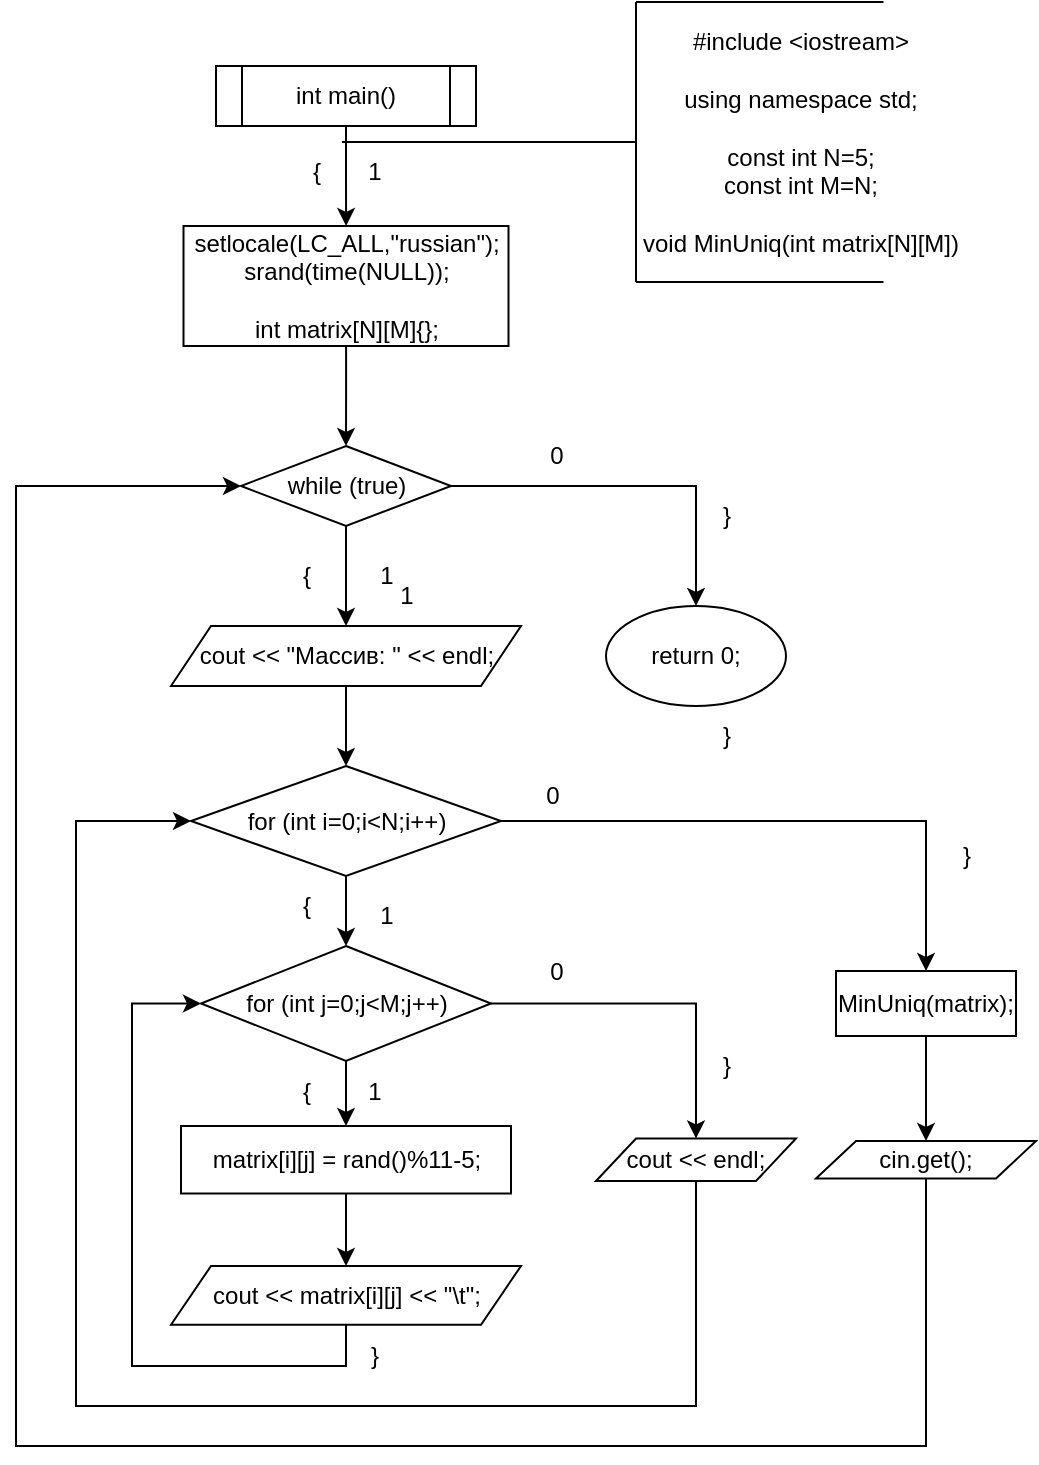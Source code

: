 <mxfile version="26.1.0" pages="2">
  <diagram name="Страница — 1" id="maCKA6syijz5mWHrYQ3U">
    <mxGraphModel dx="794" dy="1148" grid="1" gridSize="10" guides="1" tooltips="1" connect="1" arrows="1" fold="1" page="1" pageScale="1" pageWidth="827" pageHeight="1169" math="0" shadow="0">
      <root>
        <mxCell id="0" />
        <mxCell id="1" parent="0" />
        <mxCell id="vW8EyIcWqaIHE4XJ59jx-3" value="" style="edgeStyle=orthogonalEdgeStyle;rounded=0;orthogonalLoop=1;jettySize=auto;html=1;" edge="1" parent="1" source="vW8EyIcWqaIHE4XJ59jx-1" target="vW8EyIcWqaIHE4XJ59jx-2">
          <mxGeometry relative="1" as="geometry" />
        </mxCell>
        <mxCell id="vW8EyIcWqaIHE4XJ59jx-1" value="int main()" style="shape=process;whiteSpace=wrap;html=1;backgroundOutline=1;" vertex="1" parent="1">
          <mxGeometry x="350" y="560" width="130" height="30" as="geometry" />
        </mxCell>
        <mxCell id="vW8EyIcWqaIHE4XJ59jx-5" value="" style="edgeStyle=orthogonalEdgeStyle;rounded=0;orthogonalLoop=1;jettySize=auto;html=1;" edge="1" parent="1" source="vW8EyIcWqaIHE4XJ59jx-2" target="vW8EyIcWqaIHE4XJ59jx-4">
          <mxGeometry relative="1" as="geometry" />
        </mxCell>
        <mxCell id="vW8EyIcWqaIHE4XJ59jx-2" value="setlocale(LC_ALL,&quot;russian&quot;); srand(time(NULL)); &lt;br&gt;&lt;br&gt;int matrix[N][M]{};" style="whiteSpace=wrap;html=1;" vertex="1" parent="1">
          <mxGeometry x="333.75" y="640" width="162.5" height="60" as="geometry" />
        </mxCell>
        <mxCell id="vW8EyIcWqaIHE4XJ59jx-7" value="" style="edgeStyle=orthogonalEdgeStyle;rounded=0;orthogonalLoop=1;jettySize=auto;html=1;" edge="1" parent="1" source="vW8EyIcWqaIHE4XJ59jx-4" target="vW8EyIcWqaIHE4XJ59jx-6">
          <mxGeometry relative="1" as="geometry" />
        </mxCell>
        <mxCell id="vW8EyIcWqaIHE4XJ59jx-28" style="edgeStyle=orthogonalEdgeStyle;rounded=0;orthogonalLoop=1;jettySize=auto;html=1;entryX=0.5;entryY=0;entryDx=0;entryDy=0;" edge="1" parent="1" source="vW8EyIcWqaIHE4XJ59jx-4" target="vW8EyIcWqaIHE4XJ59jx-27">
          <mxGeometry relative="1" as="geometry" />
        </mxCell>
        <mxCell id="vW8EyIcWqaIHE4XJ59jx-4" value="while (true)" style="rhombus;whiteSpace=wrap;html=1;" vertex="1" parent="1">
          <mxGeometry x="362.5" y="750" width="105" height="40" as="geometry" />
        </mxCell>
        <mxCell id="vW8EyIcWqaIHE4XJ59jx-9" value="" style="edgeStyle=orthogonalEdgeStyle;rounded=0;orthogonalLoop=1;jettySize=auto;html=1;" edge="1" parent="1" source="vW8EyIcWqaIHE4XJ59jx-6" target="vW8EyIcWqaIHE4XJ59jx-8">
          <mxGeometry relative="1" as="geometry" />
        </mxCell>
        <mxCell id="vW8EyIcWqaIHE4XJ59jx-6" value="cout &amp;lt;&amp;lt; &quot;Массив: &quot; &amp;lt;&amp;lt; endl;" style="shape=parallelogram;perimeter=parallelogramPerimeter;whiteSpace=wrap;html=1;fixedSize=1;" vertex="1" parent="1">
          <mxGeometry x="327.5" y="840" width="175" height="30" as="geometry" />
        </mxCell>
        <mxCell id="vW8EyIcWqaIHE4XJ59jx-11" value="" style="edgeStyle=orthogonalEdgeStyle;rounded=0;orthogonalLoop=1;jettySize=auto;html=1;" edge="1" parent="1" source="vW8EyIcWqaIHE4XJ59jx-8" target="vW8EyIcWqaIHE4XJ59jx-10">
          <mxGeometry relative="1" as="geometry" />
        </mxCell>
        <mxCell id="vW8EyIcWqaIHE4XJ59jx-23" value="" style="edgeStyle=orthogonalEdgeStyle;rounded=0;orthogonalLoop=1;jettySize=auto;html=1;" edge="1" parent="1" source="vW8EyIcWqaIHE4XJ59jx-8" target="vW8EyIcWqaIHE4XJ59jx-22">
          <mxGeometry relative="1" as="geometry" />
        </mxCell>
        <mxCell id="vW8EyIcWqaIHE4XJ59jx-8" value="for (int i=0;i&amp;lt;N;i++)" style="rhombus;whiteSpace=wrap;html=1;" vertex="1" parent="1">
          <mxGeometry x="337.5" y="910" width="155" height="55" as="geometry" />
        </mxCell>
        <mxCell id="vW8EyIcWqaIHE4XJ59jx-13" value="" style="edgeStyle=orthogonalEdgeStyle;rounded=0;orthogonalLoop=1;jettySize=auto;html=1;" edge="1" parent="1" source="vW8EyIcWqaIHE4XJ59jx-10" target="vW8EyIcWqaIHE4XJ59jx-12">
          <mxGeometry relative="1" as="geometry" />
        </mxCell>
        <mxCell id="vW8EyIcWqaIHE4XJ59jx-20" value="" style="edgeStyle=orthogonalEdgeStyle;rounded=0;orthogonalLoop=1;jettySize=auto;html=1;" edge="1" parent="1" source="vW8EyIcWqaIHE4XJ59jx-10" target="vW8EyIcWqaIHE4XJ59jx-19">
          <mxGeometry relative="1" as="geometry" />
        </mxCell>
        <mxCell id="vW8EyIcWqaIHE4XJ59jx-10" value="for (int j=0;j&amp;lt;M;j++)" style="rhombus;whiteSpace=wrap;html=1;" vertex="1" parent="1">
          <mxGeometry x="342.5" y="1000" width="145" height="57.5" as="geometry" />
        </mxCell>
        <mxCell id="vW8EyIcWqaIHE4XJ59jx-15" value="" style="edgeStyle=orthogonalEdgeStyle;rounded=0;orthogonalLoop=1;jettySize=auto;html=1;" edge="1" parent="1" source="vW8EyIcWqaIHE4XJ59jx-12" target="vW8EyIcWqaIHE4XJ59jx-14">
          <mxGeometry relative="1" as="geometry" />
        </mxCell>
        <mxCell id="vW8EyIcWqaIHE4XJ59jx-12" value="matrix[i][j] = rand()%11-5;" style="whiteSpace=wrap;html=1;" vertex="1" parent="1">
          <mxGeometry x="332.5" y="1090" width="165" height="33.75" as="geometry" />
        </mxCell>
        <mxCell id="vW8EyIcWqaIHE4XJ59jx-16" style="edgeStyle=orthogonalEdgeStyle;rounded=0;orthogonalLoop=1;jettySize=auto;html=1;entryX=0;entryY=0.5;entryDx=0;entryDy=0;" edge="1" parent="1" source="vW8EyIcWqaIHE4XJ59jx-14" target="vW8EyIcWqaIHE4XJ59jx-10">
          <mxGeometry relative="1" as="geometry">
            <Array as="points">
              <mxPoint x="415" y="1210" />
              <mxPoint x="308" y="1210" />
              <mxPoint x="308" y="1029" />
            </Array>
          </mxGeometry>
        </mxCell>
        <mxCell id="vW8EyIcWqaIHE4XJ59jx-14" value="cout &amp;lt;&amp;lt; matrix[i][j] &amp;lt;&amp;lt; &quot;\t&quot;;" style="shape=parallelogram;perimeter=parallelogramPerimeter;whiteSpace=wrap;html=1;fixedSize=1;" vertex="1" parent="1">
          <mxGeometry x="327.5" y="1160" width="175" height="29.38" as="geometry" />
        </mxCell>
        <mxCell id="vW8EyIcWqaIHE4XJ59jx-21" style="edgeStyle=orthogonalEdgeStyle;rounded=0;orthogonalLoop=1;jettySize=auto;html=1;entryX=0;entryY=0.5;entryDx=0;entryDy=0;" edge="1" parent="1" source="vW8EyIcWqaIHE4XJ59jx-19" target="vW8EyIcWqaIHE4XJ59jx-8">
          <mxGeometry relative="1" as="geometry">
            <Array as="points">
              <mxPoint x="590" y="1230" />
              <mxPoint x="280" y="1230" />
              <mxPoint x="280" y="938" />
            </Array>
          </mxGeometry>
        </mxCell>
        <mxCell id="vW8EyIcWqaIHE4XJ59jx-19" value="cout &amp;lt;&amp;lt; endl;" style="shape=parallelogram;perimeter=parallelogramPerimeter;whiteSpace=wrap;html=1;fixedSize=1;" vertex="1" parent="1">
          <mxGeometry x="540" y="1096.25" width="100" height="21.25" as="geometry" />
        </mxCell>
        <mxCell id="vW8EyIcWqaIHE4XJ59jx-25" value="" style="edgeStyle=orthogonalEdgeStyle;rounded=0;orthogonalLoop=1;jettySize=auto;html=1;" edge="1" parent="1" source="vW8EyIcWqaIHE4XJ59jx-22" target="vW8EyIcWqaIHE4XJ59jx-24">
          <mxGeometry relative="1" as="geometry" />
        </mxCell>
        <mxCell id="vW8EyIcWqaIHE4XJ59jx-22" value="MinUniq(matrix);" style="whiteSpace=wrap;html=1;" vertex="1" parent="1">
          <mxGeometry x="660" y="1012.5" width="90" height="32.5" as="geometry" />
        </mxCell>
        <mxCell id="vW8EyIcWqaIHE4XJ59jx-26" style="edgeStyle=orthogonalEdgeStyle;rounded=0;orthogonalLoop=1;jettySize=auto;html=1;entryX=0;entryY=0.5;entryDx=0;entryDy=0;" edge="1" parent="1" source="vW8EyIcWqaIHE4XJ59jx-24" target="vW8EyIcWqaIHE4XJ59jx-4">
          <mxGeometry relative="1" as="geometry">
            <Array as="points">
              <mxPoint x="705" y="1250" />
              <mxPoint x="250" y="1250" />
              <mxPoint x="250" y="770" />
            </Array>
          </mxGeometry>
        </mxCell>
        <UserObject label="cin.get();" link="cin.get();" id="vW8EyIcWqaIHE4XJ59jx-24">
          <mxCell style="shape=parallelogram;perimeter=parallelogramPerimeter;whiteSpace=wrap;html=1;fixedSize=1;" vertex="1" parent="1">
            <mxGeometry x="650" y="1097.5" width="110" height="18.75" as="geometry" />
          </mxCell>
        </UserObject>
        <mxCell id="vW8EyIcWqaIHE4XJ59jx-27" value="return 0;" style="ellipse;whiteSpace=wrap;html=1;" vertex="1" parent="1">
          <mxGeometry x="545" y="830" width="90" height="50" as="geometry" />
        </mxCell>
        <mxCell id="vW8EyIcWqaIHE4XJ59jx-29" value="{" style="text;html=1;align=center;verticalAlign=middle;resizable=0;points=[];autosize=1;strokeColor=none;fillColor=none;" vertex="1" parent="1">
          <mxGeometry x="385" y="598" width="30" height="30" as="geometry" />
        </mxCell>
        <mxCell id="vW8EyIcWqaIHE4XJ59jx-30" value="{" style="text;html=1;align=center;verticalAlign=middle;resizable=0;points=[];autosize=1;strokeColor=none;fillColor=none;" vertex="1" parent="1">
          <mxGeometry x="380" y="800" width="30" height="30" as="geometry" />
        </mxCell>
        <mxCell id="vW8EyIcWqaIHE4XJ59jx-31" value="{" style="text;html=1;align=center;verticalAlign=middle;resizable=0;points=[];autosize=1;strokeColor=none;fillColor=none;" vertex="1" parent="1">
          <mxGeometry x="380" y="965" width="30" height="30" as="geometry" />
        </mxCell>
        <mxCell id="vW8EyIcWqaIHE4XJ59jx-32" value="{" style="text;html=1;align=center;verticalAlign=middle;resizable=0;points=[];autosize=1;strokeColor=none;fillColor=none;" vertex="1" parent="1">
          <mxGeometry x="380" y="1057.5" width="30" height="30" as="geometry" />
        </mxCell>
        <mxCell id="vW8EyIcWqaIHE4XJ59jx-34" value="}" style="text;html=1;align=center;verticalAlign=middle;resizable=0;points=[];autosize=1;strokeColor=none;fillColor=none;" vertex="1" parent="1">
          <mxGeometry x="590" y="1045" width="30" height="30" as="geometry" />
        </mxCell>
        <mxCell id="vW8EyIcWqaIHE4XJ59jx-35" value="}" style="text;html=1;align=center;verticalAlign=middle;resizable=0;points=[];autosize=1;strokeColor=none;fillColor=none;" vertex="1" parent="1">
          <mxGeometry x="590" y="880" width="30" height="30" as="geometry" />
        </mxCell>
        <mxCell id="vW8EyIcWqaIHE4XJ59jx-36" value="}" style="text;html=1;align=center;verticalAlign=middle;resizable=0;points=[];autosize=1;strokeColor=none;fillColor=none;" vertex="1" parent="1">
          <mxGeometry x="414" y="1190" width="30" height="30" as="geometry" />
        </mxCell>
        <mxCell id="vW8EyIcWqaIHE4XJ59jx-37" value="}" style="text;html=1;align=center;verticalAlign=middle;resizable=0;points=[];autosize=1;strokeColor=none;fillColor=none;" vertex="1" parent="1">
          <mxGeometry x="710" y="940" width="30" height="30" as="geometry" />
        </mxCell>
        <mxCell id="vW8EyIcWqaIHE4XJ59jx-38" value="}" style="text;html=1;align=center;verticalAlign=middle;resizable=0;points=[];autosize=1;strokeColor=none;fillColor=none;" vertex="1" parent="1">
          <mxGeometry x="590" y="770" width="30" height="30" as="geometry" />
        </mxCell>
        <mxCell id="vW8EyIcWqaIHE4XJ59jx-40" value="1" style="text;html=1;align=center;verticalAlign=middle;resizable=0;points=[];autosize=1;strokeColor=none;fillColor=none;" vertex="1" parent="1">
          <mxGeometry x="414" y="598" width="30" height="30" as="geometry" />
        </mxCell>
        <mxCell id="vW8EyIcWqaIHE4XJ59jx-41" value="1" style="text;html=1;align=center;verticalAlign=middle;resizable=0;points=[];autosize=1;strokeColor=none;fillColor=none;" vertex="1" parent="1">
          <mxGeometry x="420" y="800" width="30" height="30" as="geometry" />
        </mxCell>
        <mxCell id="vW8EyIcWqaIHE4XJ59jx-42" value="1" style="text;html=1;align=center;verticalAlign=middle;resizable=0;points=[];autosize=1;strokeColor=none;fillColor=none;" vertex="1" parent="1">
          <mxGeometry x="430" y="810" width="30" height="30" as="geometry" />
        </mxCell>
        <mxCell id="vW8EyIcWqaIHE4XJ59jx-43" value="1" style="text;html=1;align=center;verticalAlign=middle;resizable=0;points=[];autosize=1;strokeColor=none;fillColor=none;" vertex="1" parent="1">
          <mxGeometry x="420" y="970" width="30" height="30" as="geometry" />
        </mxCell>
        <mxCell id="vW8EyIcWqaIHE4XJ59jx-44" value="1" style="text;html=1;align=center;verticalAlign=middle;resizable=0;points=[];autosize=1;strokeColor=none;fillColor=none;" vertex="1" parent="1">
          <mxGeometry x="414" y="1057.5" width="30" height="30" as="geometry" />
        </mxCell>
        <mxCell id="vW8EyIcWqaIHE4XJ59jx-45" value="0" style="text;html=1;align=center;verticalAlign=middle;resizable=0;points=[];autosize=1;strokeColor=none;fillColor=none;" vertex="1" parent="1">
          <mxGeometry x="505" y="998" width="30" height="30" as="geometry" />
        </mxCell>
        <mxCell id="vW8EyIcWqaIHE4XJ59jx-46" value="0" style="text;html=1;align=center;verticalAlign=middle;resizable=0;points=[];autosize=1;strokeColor=none;fillColor=none;" vertex="1" parent="1">
          <mxGeometry x="502.5" y="910" width="30" height="30" as="geometry" />
        </mxCell>
        <mxCell id="vW8EyIcWqaIHE4XJ59jx-47" value="0" style="text;html=1;align=center;verticalAlign=middle;resizable=0;points=[];autosize=1;strokeColor=none;fillColor=none;" vertex="1" parent="1">
          <mxGeometry x="505" y="740" width="30" height="30" as="geometry" />
        </mxCell>
        <mxCell id="sx3oK3x_Qk47YW82jxld-2" value="#include &amp;lt;iostream&amp;gt; &lt;br&gt;&lt;br&gt;using namespace std; &lt;br&gt;&lt;br&gt;const int N=5; &lt;br&gt;const int M=N; &lt;br&gt;&lt;br&gt;void MinUniq(int matrix[N][M])" style="text;html=1;align=center;verticalAlign=middle;whiteSpace=wrap;rounded=0;" vertex="1" parent="1">
          <mxGeometry x="560" y="528" width="165" height="140" as="geometry" />
        </mxCell>
        <mxCell id="sx3oK3x_Qk47YW82jxld-3" value="" style="endArrow=none;html=1;rounded=0;entryX=0;entryY=1;entryDx=0;entryDy=0;exitX=0;exitY=0;exitDx=0;exitDy=0;" edge="1" parent="1" source="sx3oK3x_Qk47YW82jxld-2" target="sx3oK3x_Qk47YW82jxld-2">
          <mxGeometry width="50" height="50" relative="1" as="geometry">
            <mxPoint x="410" y="910" as="sourcePoint" />
            <mxPoint x="460" y="860" as="targetPoint" />
          </mxGeometry>
        </mxCell>
        <mxCell id="sx3oK3x_Qk47YW82jxld-4" value="" style="endArrow=none;html=1;rounded=0;exitX=0;exitY=1;exitDx=0;exitDy=0;entryX=0.75;entryY=1;entryDx=0;entryDy=0;" edge="1" parent="1" source="sx3oK3x_Qk47YW82jxld-2" target="sx3oK3x_Qk47YW82jxld-2">
          <mxGeometry width="50" height="50" relative="1" as="geometry">
            <mxPoint x="410" y="910" as="sourcePoint" />
            <mxPoint x="460" y="860" as="targetPoint" />
          </mxGeometry>
        </mxCell>
        <mxCell id="sx3oK3x_Qk47YW82jxld-5" value="" style="endArrow=none;html=1;rounded=0;exitX=0;exitY=0;exitDx=0;exitDy=0;entryX=0.75;entryY=0;entryDx=0;entryDy=0;" edge="1" parent="1" source="sx3oK3x_Qk47YW82jxld-2" target="sx3oK3x_Qk47YW82jxld-2">
          <mxGeometry width="50" height="50" relative="1" as="geometry">
            <mxPoint x="645" y="690" as="sourcePoint" />
            <mxPoint x="769" y="690" as="targetPoint" />
          </mxGeometry>
        </mxCell>
        <mxCell id="sx3oK3x_Qk47YW82jxld-6" value="" style="endArrow=none;html=1;rounded=0;entryX=-0.033;entryY=0;entryDx=0;entryDy=0;entryPerimeter=0;exitX=0;exitY=0.5;exitDx=0;exitDy=0;" edge="1" parent="1" source="sx3oK3x_Qk47YW82jxld-2" target="vW8EyIcWqaIHE4XJ59jx-40">
          <mxGeometry width="50" height="50" relative="1" as="geometry">
            <mxPoint x="410" y="910" as="sourcePoint" />
            <mxPoint x="460" y="860" as="targetPoint" />
          </mxGeometry>
        </mxCell>
      </root>
    </mxGraphModel>
  </diagram>
  <diagram id="Yh4XQBpf8blPuJBUoiBE" name="Страница — 2">
    <mxGraphModel dx="1134" dy="1640" grid="1" gridSize="10" guides="1" tooltips="1" connect="1" arrows="1" fold="1" page="1" pageScale="1" pageWidth="827" pageHeight="1169" math="0" shadow="0">
      <root>
        <mxCell id="0" />
        <mxCell id="1" parent="0" />
        <mxCell id="pDvQlq5ygZJsm-qyIQiG-3" value="" style="edgeStyle=orthogonalEdgeStyle;rounded=0;orthogonalLoop=1;jettySize=auto;html=1;" edge="1" parent="1" source="pDvQlq5ygZJsm-qyIQiG-1" target="pDvQlq5ygZJsm-qyIQiG-2">
          <mxGeometry relative="1" as="geometry" />
        </mxCell>
        <mxCell id="pDvQlq5ygZJsm-qyIQiG-1" value="void MinUniq(int matrix[N][M])" style="shape=process;whiteSpace=wrap;html=1;backgroundOutline=1;" vertex="1" parent="1">
          <mxGeometry x="330" y="410" width="240" height="30" as="geometry" />
        </mxCell>
        <mxCell id="pDvQlq5ygZJsm-qyIQiG-5" value="" style="edgeStyle=orthogonalEdgeStyle;rounded=0;orthogonalLoop=1;jettySize=auto;html=1;" edge="1" parent="1" source="pDvQlq5ygZJsm-qyIQiG-2" target="pDvQlq5ygZJsm-qyIQiG-4">
          <mxGeometry relative="1" as="geometry" />
        </mxCell>
        <mxCell id="pDvQlq5ygZJsm-qyIQiG-2" value="int sortedMas[N*M]{}; sortedMas[0]=matrix[0][0];" style="whiteSpace=wrap;html=1;" vertex="1" parent="1">
          <mxGeometry x="335" y="480" width="230" height="45" as="geometry" />
        </mxCell>
        <mxCell id="pDvQlq5ygZJsm-qyIQiG-7" value="" style="edgeStyle=orthogonalEdgeStyle;rounded=0;orthogonalLoop=1;jettySize=auto;html=1;" edge="1" parent="1" source="pDvQlq5ygZJsm-qyIQiG-4" target="pDvQlq5ygZJsm-qyIQiG-6">
          <mxGeometry relative="1" as="geometry" />
        </mxCell>
        <mxCell id="Lf-j3aKx7FF4s02Z2M5Q-18" value="" style="edgeStyle=orthogonalEdgeStyle;rounded=0;orthogonalLoop=1;jettySize=auto;html=1;" edge="1" parent="1" source="pDvQlq5ygZJsm-qyIQiG-4" target="Lf-j3aKx7FF4s02Z2M5Q-17">
          <mxGeometry relative="1" as="geometry" />
        </mxCell>
        <mxCell id="pDvQlq5ygZJsm-qyIQiG-4" value="for (int i=0;i&amp;lt;N;i++)" style="rhombus;whiteSpace=wrap;html=1;" vertex="1" parent="1">
          <mxGeometry x="355" y="570" width="190" height="52.5" as="geometry" />
        </mxCell>
        <mxCell id="pDvQlq5ygZJsm-qyIQiG-9" value="" style="edgeStyle=orthogonalEdgeStyle;rounded=0;orthogonalLoop=1;jettySize=auto;html=1;" edge="1" parent="1" source="pDvQlq5ygZJsm-qyIQiG-6" target="pDvQlq5ygZJsm-qyIQiG-8">
          <mxGeometry relative="1" as="geometry" />
        </mxCell>
        <mxCell id="Lf-j3aKx7FF4s02Z2M5Q-16" style="edgeStyle=orthogonalEdgeStyle;rounded=0;orthogonalLoop=1;jettySize=auto;html=1;entryX=0;entryY=0.5;entryDx=0;entryDy=0;exitX=1;exitY=0.5;exitDx=0;exitDy=0;" edge="1" parent="1" source="pDvQlq5ygZJsm-qyIQiG-6" target="pDvQlq5ygZJsm-qyIQiG-4">
          <mxGeometry relative="1" as="geometry">
            <mxPoint x="524.78" y="699.45" as="sourcePoint" />
            <mxPoint x="355" y="610" as="targetPoint" />
            <Array as="points">
              <mxPoint x="990" y="686" />
              <mxPoint x="990" y="1184" />
              <mxPoint x="250" y="1184" />
              <mxPoint x="250" y="596" />
            </Array>
          </mxGeometry>
        </mxCell>
        <mxCell id="pDvQlq5ygZJsm-qyIQiG-6" value="for (int j=0;j&amp;lt;M;j++)" style="rhombus;whiteSpace=wrap;html=1;" vertex="1" parent="1">
          <mxGeometry x="375" y="660" width="150" height="51.25" as="geometry" />
        </mxCell>
        <mxCell id="pDvQlq5ygZJsm-qyIQiG-11" value="" style="edgeStyle=orthogonalEdgeStyle;rounded=0;orthogonalLoop=1;jettySize=auto;html=1;" edge="1" parent="1" source="pDvQlq5ygZJsm-qyIQiG-8" target="pDvQlq5ygZJsm-qyIQiG-10">
          <mxGeometry relative="1" as="geometry" />
        </mxCell>
        <mxCell id="Lf-j3aKx7FF4s02Z2M5Q-3" value="" style="edgeStyle=orthogonalEdgeStyle;rounded=0;orthogonalLoop=1;jettySize=auto;html=1;" edge="1" parent="1" source="pDvQlq5ygZJsm-qyIQiG-8" target="Lf-j3aKx7FF4s02Z2M5Q-2">
          <mxGeometry relative="1" as="geometry">
            <Array as="points">
              <mxPoint x="675" y="777" />
            </Array>
          </mxGeometry>
        </mxCell>
        <mxCell id="pDvQlq5ygZJsm-qyIQiG-8" value="if (!i&amp;amp;&amp;amp;!j)" style="rhombus;whiteSpace=wrap;html=1;" vertex="1" parent="1">
          <mxGeometry x="395" y="760" width="110" height="33.13" as="geometry" />
        </mxCell>
        <mxCell id="Lf-j3aKx7FF4s02Z2M5Q-1" style="edgeStyle=orthogonalEdgeStyle;rounded=0;orthogonalLoop=1;jettySize=auto;html=1;entryX=0;entryY=0.5;entryDx=0;entryDy=0;" edge="1" parent="1" source="pDvQlq5ygZJsm-qyIQiG-10" target="pDvQlq5ygZJsm-qyIQiG-6">
          <mxGeometry relative="1" as="geometry">
            <Array as="points">
              <mxPoint x="355" y="880" />
              <mxPoint x="290" y="880" />
              <mxPoint x="290" y="686" />
            </Array>
          </mxGeometry>
        </mxCell>
        <mxCell id="pDvQlq5ygZJsm-qyIQiG-10" value="continue;" style="whiteSpace=wrap;html=1;" vertex="1" parent="1">
          <mxGeometry x="320" y="830" width="70" height="36.57" as="geometry" />
        </mxCell>
        <mxCell id="Lf-j3aKx7FF4s02Z2M5Q-5" value="" style="edgeStyle=orthogonalEdgeStyle;rounded=0;orthogonalLoop=1;jettySize=auto;html=1;" edge="1" parent="1" source="Lf-j3aKx7FF4s02Z2M5Q-2" target="Lf-j3aKx7FF4s02Z2M5Q-4">
          <mxGeometry relative="1" as="geometry" />
        </mxCell>
        <mxCell id="Lf-j3aKx7FF4s02Z2M5Q-15" style="edgeStyle=orthogonalEdgeStyle;rounded=0;orthogonalLoop=1;jettySize=auto;html=1;" edge="1" parent="1" source="Lf-j3aKx7FF4s02Z2M5Q-2">
          <mxGeometry relative="1" as="geometry">
            <mxPoint x="290" y="880" as="targetPoint" />
            <Array as="points">
              <mxPoint x="960" y="848" />
              <mxPoint x="960" y="1160" />
              <mxPoint x="290" y="1160" />
            </Array>
          </mxGeometry>
        </mxCell>
        <mxCell id="Lf-j3aKx7FF4s02Z2M5Q-2" value="for (int k=(i*M)+j-1; k&amp;gt;=0;k--)" style="rhombus;whiteSpace=wrap;html=1;" vertex="1" parent="1">
          <mxGeometry x="575" y="816.57" width="200" height="63.43" as="geometry" />
        </mxCell>
        <mxCell id="Lf-j3aKx7FF4s02Z2M5Q-7" value="" style="edgeStyle=orthogonalEdgeStyle;rounded=0;orthogonalLoop=1;jettySize=auto;html=1;" edge="1" parent="1" source="Lf-j3aKx7FF4s02Z2M5Q-4" target="Lf-j3aKx7FF4s02Z2M5Q-6">
          <mxGeometry relative="1" as="geometry">
            <Array as="points">
              <mxPoint x="520" y="949" />
            </Array>
          </mxGeometry>
        </mxCell>
        <mxCell id="Lf-j3aKx7FF4s02Z2M5Q-9" value="" style="edgeStyle=orthogonalEdgeStyle;rounded=0;orthogonalLoop=1;jettySize=auto;html=1;" edge="1" parent="1" source="Lf-j3aKx7FF4s02Z2M5Q-4" target="Lf-j3aKx7FF4s02Z2M5Q-8">
          <mxGeometry relative="1" as="geometry" />
        </mxCell>
        <mxCell id="Lf-j3aKx7FF4s02Z2M5Q-4" value="if (matrix[i][j]&amp;lt;sortedMas[k])" style="rhombus;whiteSpace=wrap;html=1;" vertex="1" parent="1">
          <mxGeometry x="577.5" y="920" width="195" height="58.28" as="geometry" />
        </mxCell>
        <mxCell id="Lf-j3aKx7FF4s02Z2M5Q-11" style="edgeStyle=orthogonalEdgeStyle;rounded=0;orthogonalLoop=1;jettySize=auto;html=1;" edge="1" parent="1" source="Lf-j3aKx7FF4s02Z2M5Q-6">
          <mxGeometry relative="1" as="geometry">
            <mxPoint x="680" y="1120" as="targetPoint" />
            <Array as="points">
              <mxPoint x="520" y="1120" />
            </Array>
          </mxGeometry>
        </mxCell>
        <mxCell id="Lf-j3aKx7FF4s02Z2M5Q-6" value="sortedMas[k+1]=sortedMas[k];&lt;br&gt;sortedMas[k]=matrix[i][j];" style="whiteSpace=wrap;html=1;" vertex="1" parent="1">
          <mxGeometry x="430" y="1030" width="180" height="50.86" as="geometry" />
        </mxCell>
        <mxCell id="Lf-j3aKx7FF4s02Z2M5Q-10" style="edgeStyle=orthogonalEdgeStyle;rounded=0;orthogonalLoop=1;jettySize=auto;html=1;" edge="1" parent="1" source="Lf-j3aKx7FF4s02Z2M5Q-8">
          <mxGeometry relative="1" as="geometry">
            <mxPoint x="680" y="1120" as="targetPoint" />
            <Array as="points">
              <mxPoint x="865" y="1120" />
            </Array>
          </mxGeometry>
        </mxCell>
        <mxCell id="Lf-j3aKx7FF4s02Z2M5Q-8" value="sortedMas[k+1]=matrix[i][j];&lt;br&gt;k=0;" style="whiteSpace=wrap;html=1;" vertex="1" parent="1">
          <mxGeometry x="780" y="1035.43" width="170" height="40" as="geometry" />
        </mxCell>
        <mxCell id="Lf-j3aKx7FF4s02Z2M5Q-13" value="" style="endArrow=classic;html=1;rounded=0;entryX=0;entryY=0.5;entryDx=0;entryDy=0;" edge="1" parent="1" target="Lf-j3aKx7FF4s02Z2M5Q-2">
          <mxGeometry width="50" height="50" relative="1" as="geometry">
            <mxPoint x="680" y="1120" as="sourcePoint" />
            <mxPoint x="290" y="880" as="targetPoint" />
            <Array as="points">
              <mxPoint x="680" y="1140" />
              <mxPoint x="420" y="1140" />
              <mxPoint x="420" y="848" />
            </Array>
          </mxGeometry>
        </mxCell>
        <mxCell id="Lf-j3aKx7FF4s02Z2M5Q-20" value="" style="edgeStyle=orthogonalEdgeStyle;rounded=0;orthogonalLoop=1;jettySize=auto;html=1;" edge="1" parent="1" source="Lf-j3aKx7FF4s02Z2M5Q-17" target="Lf-j3aKx7FF4s02Z2M5Q-19">
          <mxGeometry relative="1" as="geometry" />
        </mxCell>
        <mxCell id="Lf-j3aKx7FF4s02Z2M5Q-17" value="bool isFounded=false; &lt;br&gt;int temp=sortedMas[0];" style="whiteSpace=wrap;html=1;" vertex="1" parent="1">
          <mxGeometry x="1278.75" y="680" width="170" height="33.75" as="geometry" />
        </mxCell>
        <mxCell id="Lf-j3aKx7FF4s02Z2M5Q-22" value="" style="edgeStyle=orthogonalEdgeStyle;rounded=0;orthogonalLoop=1;jettySize=auto;html=1;" edge="1" parent="1" source="Lf-j3aKx7FF4s02Z2M5Q-19" target="Lf-j3aKx7FF4s02Z2M5Q-21">
          <mxGeometry relative="1" as="geometry" />
        </mxCell>
        <mxCell id="Lf-j3aKx7FF4s02Z2M5Q-47" style="edgeStyle=orthogonalEdgeStyle;rounded=0;orthogonalLoop=1;jettySize=auto;html=1;" edge="1" parent="1" source="Lf-j3aKx7FF4s02Z2M5Q-19">
          <mxGeometry relative="1" as="geometry">
            <mxPoint x="1363.75" y="850" as="targetPoint" />
            <Array as="points">
              <mxPoint x="1550" y="788" />
              <mxPoint x="1550" y="850" />
            </Array>
          </mxGeometry>
        </mxCell>
        <mxCell id="Lf-j3aKx7FF4s02Z2M5Q-19" value="if (!isFounded)" style="rhombus;whiteSpace=wrap;html=1;" vertex="1" parent="1">
          <mxGeometry x="1296.25" y="762.5" width="135" height="50.63" as="geometry" />
        </mxCell>
        <mxCell id="Lf-j3aKx7FF4s02Z2M5Q-24" value="" style="edgeStyle=orthogonalEdgeStyle;rounded=0;orthogonalLoop=1;jettySize=auto;html=1;" edge="1" parent="1" source="Lf-j3aKx7FF4s02Z2M5Q-21" target="Lf-j3aKx7FF4s02Z2M5Q-23">
          <mxGeometry relative="1" as="geometry" />
        </mxCell>
        <mxCell id="Lf-j3aKx7FF4s02Z2M5Q-46" style="edgeStyle=orthogonalEdgeStyle;rounded=0;orthogonalLoop=1;jettySize=auto;html=1;" edge="1" parent="1" source="Lf-j3aKx7FF4s02Z2M5Q-21">
          <mxGeometry relative="1" as="geometry">
            <mxPoint x="1370" y="850" as="targetPoint" />
            <Array as="points">
              <mxPoint x="1312" y="850" />
              <mxPoint x="1360" y="850" />
            </Array>
          </mxGeometry>
        </mxCell>
        <mxCell id="Lf-j3aKx7FF4s02Z2M5Q-21" value="for (int i=1; i&amp;lt;N*M;i++)" style="rhombus;whiteSpace=wrap;html=1;" vertex="1" parent="1">
          <mxGeometry x="1110" y="823.26" width="155" height="54.05" as="geometry" />
        </mxCell>
        <mxCell id="Lf-j3aKx7FF4s02Z2M5Q-27" style="edgeStyle=orthogonalEdgeStyle;rounded=0;orthogonalLoop=1;jettySize=auto;html=1;entryX=0.5;entryY=0;entryDx=0;entryDy=0;" edge="1" parent="1" source="Lf-j3aKx7FF4s02Z2M5Q-23" target="Lf-j3aKx7FF4s02Z2M5Q-25">
          <mxGeometry relative="1" as="geometry">
            <Array as="points">
              <mxPoint x="1090" y="992" />
            </Array>
          </mxGeometry>
        </mxCell>
        <mxCell id="Lf-j3aKx7FF4s02Z2M5Q-30" value="" style="edgeStyle=orthogonalEdgeStyle;rounded=0;orthogonalLoop=1;jettySize=auto;html=1;" edge="1" parent="1" source="Lf-j3aKx7FF4s02Z2M5Q-23" target="Lf-j3aKx7FF4s02Z2M5Q-29">
          <mxGeometry relative="1" as="geometry">
            <Array as="points">
              <mxPoint x="1364" y="991" />
            </Array>
          </mxGeometry>
        </mxCell>
        <mxCell id="Lf-j3aKx7FF4s02Z2M5Q-23" value="if (temp==sortedMas[i])" style="rhombus;whiteSpace=wrap;html=1;" vertex="1" parent="1">
          <mxGeometry x="1100" y="962.61" width="175" height="57.67" as="geometry" />
        </mxCell>
        <mxCell id="Lf-j3aKx7FF4s02Z2M5Q-28" style="edgeStyle=orthogonalEdgeStyle;rounded=0;orthogonalLoop=1;jettySize=auto;html=1;entryX=0;entryY=0.5;entryDx=0;entryDy=0;" edge="1" parent="1" source="Lf-j3aKx7FF4s02Z2M5Q-25" target="Lf-j3aKx7FF4s02Z2M5Q-21">
          <mxGeometry relative="1" as="geometry">
            <Array as="points">
              <mxPoint x="1090" y="1160" />
              <mxPoint x="1030" y="1160" />
              <mxPoint x="1030" y="850" />
            </Array>
          </mxGeometry>
        </mxCell>
        <mxCell id="Lf-j3aKx7FF4s02Z2M5Q-25" value="continue;" style="whiteSpace=wrap;html=1;" vertex="1" parent="1">
          <mxGeometry x="1050" y="1080.15" width="80" height="34.57" as="geometry" />
        </mxCell>
        <mxCell id="Lf-j3aKx7FF4s02Z2M5Q-34" style="edgeStyle=orthogonalEdgeStyle;rounded=0;orthogonalLoop=1;jettySize=auto;html=1;" edge="1" parent="1" source="Lf-j3aKx7FF4s02Z2M5Q-29" target="Lf-j3aKx7FF4s02Z2M5Q-35">
          <mxGeometry relative="1" as="geometry">
            <mxPoint x="1200.0" y="1192" as="targetPoint" />
            <Array as="points">
              <mxPoint x="1190" y="1097" />
            </Array>
          </mxGeometry>
        </mxCell>
        <mxCell id="Lf-j3aKx7FF4s02Z2M5Q-37" value="" style="edgeStyle=orthogonalEdgeStyle;rounded=0;orthogonalLoop=1;jettySize=auto;html=1;entryX=0.5;entryY=0;entryDx=0;entryDy=0;" edge="1" parent="1" source="Lf-j3aKx7FF4s02Z2M5Q-29" target="Lf-j3aKx7FF4s02Z2M5Q-36">
          <mxGeometry relative="1" as="geometry">
            <Array as="points">
              <mxPoint x="1550" y="1097" />
            </Array>
          </mxGeometry>
        </mxCell>
        <mxCell id="Lf-j3aKx7FF4s02Z2M5Q-29" value="if (sortedMas[i]==sortedMas[i+1])" style="rhombus;whiteSpace=wrap;html=1;" vertex="1" parent="1">
          <mxGeometry x="1220" y="1057.16" width="287.5" height="80.55" as="geometry" />
        </mxCell>
        <mxCell id="Lf-j3aKx7FF4s02Z2M5Q-39" style="edgeStyle=orthogonalEdgeStyle;rounded=0;orthogonalLoop=1;jettySize=auto;html=1;" edge="1" parent="1" source="Lf-j3aKx7FF4s02Z2M5Q-35">
          <mxGeometry relative="1" as="geometry">
            <mxPoint x="1370.0" y="1232.0" as="targetPoint" />
            <Array as="points">
              <mxPoint x="1191" y="1232" />
            </Array>
          </mxGeometry>
        </mxCell>
        <mxCell id="Lf-j3aKx7FF4s02Z2M5Q-35" value="temp=sortedMas[i];" style="rounded=0;whiteSpace=wrap;html=1;" vertex="1" parent="1">
          <mxGeometry x="1125.5" y="1171" width="130" height="40" as="geometry" />
        </mxCell>
        <mxCell id="Lf-j3aKx7FF4s02Z2M5Q-38" style="edgeStyle=orthogonalEdgeStyle;rounded=0;orthogonalLoop=1;jettySize=auto;html=1;" edge="1" parent="1" source="Lf-j3aKx7FF4s02Z2M5Q-36">
          <mxGeometry relative="1" as="geometry">
            <mxPoint x="1370" y="1232" as="targetPoint" />
            <Array as="points">
              <mxPoint x="1550" y="1232" />
            </Array>
          </mxGeometry>
        </mxCell>
        <mxCell id="Lf-j3aKx7FF4s02Z2M5Q-36" value="temp =sortedMas[i]; isFounded=true; i=M*N;" style="whiteSpace=wrap;html=1;" vertex="1" parent="1">
          <mxGeometry x="1490" y="1161.005" width="120" height="60" as="geometry" />
        </mxCell>
        <mxCell id="Lf-j3aKx7FF4s02Z2M5Q-40" value="" style="endArrow=classic;html=1;rounded=0;" edge="1" parent="1">
          <mxGeometry width="50" height="50" relative="1" as="geometry">
            <mxPoint x="1370" y="1232" as="sourcePoint" />
            <mxPoint x="1030" y="1160" as="targetPoint" />
            <Array as="points">
              <mxPoint x="1370" y="1252" />
              <mxPoint x="1030" y="1252" />
            </Array>
          </mxGeometry>
        </mxCell>
        <mxCell id="Lf-j3aKx7FF4s02Z2M5Q-51" value="" style="edgeStyle=orthogonalEdgeStyle;rounded=0;orthogonalLoop=1;jettySize=auto;html=1;" edge="1" parent="1" source="Lf-j3aKx7FF4s02Z2M5Q-43" target="Lf-j3aKx7FF4s02Z2M5Q-50">
          <mxGeometry relative="1" as="geometry">
            <Array as="points">
              <mxPoint x="1910" y="990" />
            </Array>
          </mxGeometry>
        </mxCell>
        <mxCell id="Lf-j3aKx7FF4s02Z2M5Q-53" value="" style="edgeStyle=orthogonalEdgeStyle;rounded=0;orthogonalLoop=1;jettySize=auto;html=1;" edge="1" parent="1" source="Lf-j3aKx7FF4s02Z2M5Q-43" target="Lf-j3aKx7FF4s02Z2M5Q-52">
          <mxGeometry relative="1" as="geometry" />
        </mxCell>
        <mxCell id="Lf-j3aKx7FF4s02Z2M5Q-43" value="if (isFounded)" style="rhombus;whiteSpace=wrap;html=1;" vertex="1" parent="1">
          <mxGeometry x="2200" y="959.81" width="100" height="63.28" as="geometry" />
        </mxCell>
        <mxCell id="Lf-j3aKx7FF4s02Z2M5Q-55" style="edgeStyle=orthogonalEdgeStyle;rounded=0;orthogonalLoop=1;jettySize=auto;html=1;" edge="1" parent="1">
          <mxGeometry relative="1" as="geometry">
            <mxPoint x="2250" y="1171" as="targetPoint" />
            <mxPoint x="1910" y="1123.22" as="sourcePoint" />
            <Array as="points">
              <mxPoint x="1910" y="1170" />
              <mxPoint x="2250" y="1170" />
            </Array>
          </mxGeometry>
        </mxCell>
        <mxCell id="Lf-j3aKx7FF4s02Z2M5Q-50" value="cout &amp;lt;&amp;lt; &quot;Минимальный из неповторяющихся элементов двумерного массива: &quot; &amp;lt;&amp;lt; temp &amp;lt;&amp;lt; endl;" style="shape=parallelogram;perimeter=parallelogramPerimeter;whiteSpace=wrap;html=1;fixedSize=1;" vertex="1" parent="1">
          <mxGeometry x="1630" y="1080.86" width="560" height="41.36" as="geometry" />
        </mxCell>
        <mxCell id="Lf-j3aKx7FF4s02Z2M5Q-56" style="edgeStyle=orthogonalEdgeStyle;rounded=0;orthogonalLoop=1;jettySize=auto;html=1;" edge="1" parent="1" source="Lf-j3aKx7FF4s02Z2M5Q-52">
          <mxGeometry relative="1" as="geometry">
            <mxPoint x="2250" y="1170" as="targetPoint" />
            <Array as="points">
              <mxPoint x="2620" y="1170" />
            </Array>
          </mxGeometry>
        </mxCell>
        <mxCell id="Lf-j3aKx7FF4s02Z2M5Q-52" value="cout &amp;lt;&amp;lt; &quot;Неповторяющиеся элементы двумерного массива отсутствуют&quot; &amp;lt;&amp;lt; endl;" style="shape=parallelogram;perimeter=parallelogramPerimeter;whiteSpace=wrap;html=1;fixedSize=1;" vertex="1" parent="1">
          <mxGeometry x="2380" y="1080.86" width="480" height="34.57" as="geometry" />
        </mxCell>
        <mxCell id="Lf-j3aKx7FF4s02Z2M5Q-54" value="" style="endArrow=classic;html=1;rounded=0;entryX=0.5;entryY=0;entryDx=0;entryDy=0;" edge="1" parent="1" target="Lf-j3aKx7FF4s02Z2M5Q-43">
          <mxGeometry width="50" height="50" relative="1" as="geometry">
            <mxPoint x="1367" y="850" as="sourcePoint" />
            <mxPoint x="2247" y="959.81" as="targetPoint" />
            <Array as="points">
              <mxPoint x="1367" y="940" />
              <mxPoint x="2250" y="940" />
            </Array>
          </mxGeometry>
        </mxCell>
        <mxCell id="Lf-j3aKx7FF4s02Z2M5Q-57" value="return;" style="ellipse;whiteSpace=wrap;html=1;" vertex="1" parent="1">
          <mxGeometry x="2215" y="1200" width="70" height="30" as="geometry" />
        </mxCell>
        <mxCell id="Lf-j3aKx7FF4s02Z2M5Q-58" value="" style="endArrow=classic;html=1;rounded=0;entryX=0.5;entryY=0;entryDx=0;entryDy=0;" edge="1" parent="1" target="Lf-j3aKx7FF4s02Z2M5Q-57">
          <mxGeometry width="50" height="50" relative="1" as="geometry">
            <mxPoint x="2250" y="1170" as="sourcePoint" />
            <mxPoint x="2230" y="1220" as="targetPoint" />
          </mxGeometry>
        </mxCell>
        <mxCell id="Lf-j3aKx7FF4s02Z2M5Q-59" value="{" style="text;html=1;align=center;verticalAlign=middle;resizable=0;points=[];autosize=1;strokeColor=none;fillColor=none;" vertex="1" parent="1">
          <mxGeometry x="414" y="450" width="30" height="30" as="geometry" />
        </mxCell>
        <mxCell id="Lf-j3aKx7FF4s02Z2M5Q-60" value="{" style="text;html=1;align=center;verticalAlign=middle;resizable=0;points=[];autosize=1;strokeColor=none;fillColor=none;" vertex="1" parent="1">
          <mxGeometry x="414" y="630" width="30" height="30" as="geometry" />
        </mxCell>
        <mxCell id="Lf-j3aKx7FF4s02Z2M5Q-61" value="{" style="text;html=1;align=center;verticalAlign=middle;resizable=0;points=[];autosize=1;strokeColor=none;fillColor=none;" vertex="1" parent="1">
          <mxGeometry x="414" y="713.75" width="30" height="30" as="geometry" />
        </mxCell>
        <mxCell id="Lf-j3aKx7FF4s02Z2M5Q-62" value="{" style="text;html=1;align=center;verticalAlign=middle;resizable=0;points=[];autosize=1;strokeColor=none;fillColor=none;" vertex="1" parent="1">
          <mxGeometry x="620" y="880" width="30" height="30" as="geometry" />
        </mxCell>
        <mxCell id="Lf-j3aKx7FF4s02Z2M5Q-63" value="{" style="text;html=1;align=center;verticalAlign=middle;resizable=0;points=[];autosize=1;strokeColor=none;fillColor=none;" vertex="1" parent="1">
          <mxGeometry x="495" y="959.81" width="30" height="30" as="geometry" />
        </mxCell>
        <mxCell id="Lf-j3aKx7FF4s02Z2M5Q-64" value="{" style="text;html=1;align=center;verticalAlign=middle;resizable=0;points=[];autosize=1;strokeColor=none;fillColor=none;" vertex="1" parent="1">
          <mxGeometry x="1150" y="793.13" width="30" height="30" as="geometry" />
        </mxCell>
        <mxCell id="Lf-j3aKx7FF4s02Z2M5Q-65" value="{" style="text;html=1;align=center;verticalAlign=middle;resizable=0;points=[];autosize=1;strokeColor=none;fillColor=none;" vertex="1" parent="1">
          <mxGeometry x="1150" y="900" width="30" height="30" as="geometry" />
        </mxCell>
        <mxCell id="Lf-j3aKx7FF4s02Z2M5Q-66" value="{" style="text;html=1;align=center;verticalAlign=middle;resizable=0;points=[];autosize=1;strokeColor=none;fillColor=none;" vertex="1" parent="1">
          <mxGeometry x="1507.5" y="1115.43" width="30" height="30" as="geometry" />
        </mxCell>
        <mxCell id="Lf-j3aKx7FF4s02Z2M5Q-67" value="0" style="text;html=1;align=center;verticalAlign=middle;resizable=0;points=[];autosize=1;strokeColor=none;fillColor=none;" vertex="1" parent="1">
          <mxGeometry x="1515" y="1058" width="30" height="30" as="geometry" />
        </mxCell>
        <mxCell id="Lf-j3aKx7FF4s02Z2M5Q-68" value="0" style="text;html=1;align=center;verticalAlign=middle;resizable=0;points=[];autosize=1;strokeColor=none;fillColor=none;" vertex="1" parent="1">
          <mxGeometry x="1296.25" y="959.81" width="30" height="30" as="geometry" />
        </mxCell>
        <mxCell id="Lf-j3aKx7FF4s02Z2M5Q-70" value="0" style="text;html=1;align=center;verticalAlign=middle;resizable=0;points=[];autosize=1;strokeColor=none;fillColor=none;" vertex="1" parent="1">
          <mxGeometry x="1278.75" y="823.26" width="30" height="30" as="geometry" />
        </mxCell>
        <mxCell id="Lf-j3aKx7FF4s02Z2M5Q-71" value="0" style="text;html=1;align=center;verticalAlign=middle;resizable=0;points=[];autosize=1;strokeColor=none;fillColor=none;" vertex="1" parent="1">
          <mxGeometry x="1440" y="760" width="30" height="30" as="geometry" />
        </mxCell>
        <mxCell id="Lf-j3aKx7FF4s02Z2M5Q-73" value="0" style="text;html=1;align=center;verticalAlign=middle;resizable=0;points=[];autosize=1;strokeColor=none;fillColor=none;" vertex="1" parent="1">
          <mxGeometry x="780" y="920" width="30" height="30" as="geometry" />
        </mxCell>
        <mxCell id="Lf-j3aKx7FF4s02Z2M5Q-74" value="0" style="text;html=1;align=center;verticalAlign=middle;resizable=0;points=[];autosize=1;strokeColor=none;fillColor=none;" vertex="1" parent="1">
          <mxGeometry x="827" y="823.13" width="30" height="30" as="geometry" />
        </mxCell>
        <mxCell id="Lf-j3aKx7FF4s02Z2M5Q-75" value="0" style="text;html=1;align=center;verticalAlign=middle;resizable=0;points=[];autosize=1;strokeColor=none;fillColor=none;" vertex="1" parent="1">
          <mxGeometry x="545" y="660.0" width="30" height="30" as="geometry" />
        </mxCell>
        <mxCell id="Lf-j3aKx7FF4s02Z2M5Q-76" value="0" style="text;html=1;align=center;verticalAlign=middle;resizable=0;points=[];autosize=1;strokeColor=none;fillColor=none;" vertex="1" parent="1">
          <mxGeometry x="577.5" y="569.0" width="30" height="30" as="geometry" />
        </mxCell>
        <mxCell id="Lf-j3aKx7FF4s02Z2M5Q-77" value="0" style="text;html=1;align=center;verticalAlign=middle;resizable=0;points=[];autosize=1;strokeColor=none;fillColor=none;" vertex="1" parent="1">
          <mxGeometry x="525" y="750.0" width="30" height="30" as="geometry" />
        </mxCell>
        <mxCell id="Lf-j3aKx7FF4s02Z2M5Q-78" value="1" style="text;html=1;align=center;verticalAlign=middle;resizable=0;points=[];autosize=1;strokeColor=none;fillColor=none;" vertex="1" parent="1">
          <mxGeometry x="454" y="631" width="30" height="30" as="geometry" />
        </mxCell>
        <mxCell id="Lf-j3aKx7FF4s02Z2M5Q-79" value="1" style="text;html=1;align=center;verticalAlign=middle;resizable=0;points=[];autosize=1;strokeColor=none;fillColor=none;" vertex="1" parent="1">
          <mxGeometry x="454" y="713.75" width="30" height="30" as="geometry" />
        </mxCell>
        <mxCell id="Lf-j3aKx7FF4s02Z2M5Q-80" value="1" style="text;html=1;align=center;verticalAlign=middle;resizable=0;points=[];autosize=1;strokeColor=none;fillColor=none;" vertex="1" parent="1">
          <mxGeometry x="540" y="920" width="30" height="30" as="geometry" />
        </mxCell>
        <mxCell id="Lf-j3aKx7FF4s02Z2M5Q-81" value="1" style="text;html=1;align=center;verticalAlign=middle;resizable=0;points=[];autosize=1;strokeColor=none;fillColor=none;" vertex="1" parent="1">
          <mxGeometry x="680" y="890" width="30" height="30" as="geometry" />
        </mxCell>
        <mxCell id="Lf-j3aKx7FF4s02Z2M5Q-82" value="1" style="text;html=1;align=center;verticalAlign=middle;resizable=0;points=[];autosize=1;strokeColor=none;fillColor=none;" vertex="1" parent="1">
          <mxGeometry x="1080" y="962.61" width="30" height="30" as="geometry" />
        </mxCell>
        <mxCell id="Lf-j3aKx7FF4s02Z2M5Q-83" value="1" style="text;html=1;align=center;verticalAlign=middle;resizable=0;points=[];autosize=1;strokeColor=none;fillColor=none;" vertex="1" parent="1">
          <mxGeometry x="1266.25" y="760" width="30" height="30" as="geometry" />
        </mxCell>
        <mxCell id="Lf-j3aKx7FF4s02Z2M5Q-84" value="1" style="text;html=1;align=center;verticalAlign=middle;resizable=0;points=[];autosize=1;strokeColor=none;fillColor=none;" vertex="1" parent="1">
          <mxGeometry x="1190" y="1070" width="30" height="30" as="geometry" />
        </mxCell>
        <mxCell id="Lf-j3aKx7FF4s02Z2M5Q-85" value="1" style="text;html=1;align=center;verticalAlign=middle;resizable=0;points=[];autosize=1;strokeColor=none;fillColor=none;" vertex="1" parent="1">
          <mxGeometry x="2150" y="959.81" width="30" height="30" as="geometry" />
        </mxCell>
        <mxCell id="Lf-j3aKx7FF4s02Z2M5Q-86" value="0" style="text;html=1;align=center;verticalAlign=middle;resizable=0;points=[];autosize=1;strokeColor=none;fillColor=none;" vertex="1" parent="1">
          <mxGeometry x="2315" y="958" width="30" height="30" as="geometry" />
        </mxCell>
        <mxCell id="Lf-j3aKx7FF4s02Z2M5Q-87" value="}" style="text;html=1;align=center;verticalAlign=middle;resizable=0;points=[];autosize=1;strokeColor=none;fillColor=none;" vertex="1" parent="1">
          <mxGeometry x="681" y="1124" width="30" height="30" as="geometry" />
        </mxCell>
        <mxCell id="Lf-j3aKx7FF4s02Z2M5Q-88" value="}" style="text;html=1;align=center;verticalAlign=middle;resizable=0;points=[];autosize=1;strokeColor=none;fillColor=none;" vertex="1" parent="1">
          <mxGeometry x="960" y="847.31" width="30" height="30" as="geometry" />
        </mxCell>
        <mxCell id="Lf-j3aKx7FF4s02Z2M5Q-89" value="}" style="text;html=1;align=center;verticalAlign=middle;resizable=0;points=[];autosize=1;strokeColor=none;fillColor=none;" vertex="1" parent="1">
          <mxGeometry x="1000" y="683.75" width="30" height="30" as="geometry" />
        </mxCell>
        <mxCell id="Lf-j3aKx7FF4s02Z2M5Q-90" value="}" style="text;html=1;align=center;verticalAlign=middle;resizable=0;points=[];autosize=1;strokeColor=none;fillColor=none;" vertex="1" parent="1">
          <mxGeometry x="1370" y="592.5" width="30" height="30" as="geometry" />
        </mxCell>
        <mxCell id="Lf-j3aKx7FF4s02Z2M5Q-91" value="}" style="text;html=1;align=center;verticalAlign=middle;resizable=0;points=[];autosize=1;strokeColor=none;fillColor=none;" vertex="1" parent="1">
          <mxGeometry x="1296.25" y="823.13" width="30" height="30" as="geometry" />
        </mxCell>
        <mxCell id="Lf-j3aKx7FF4s02Z2M5Q-92" value="}" style="text;html=1;align=center;verticalAlign=middle;resizable=0;points=[];autosize=1;strokeColor=none;fillColor=none;" vertex="1" parent="1">
          <mxGeometry x="1545" y="823.13" width="30" height="30" as="geometry" />
        </mxCell>
        <mxCell id="Lf-j3aKx7FF4s02Z2M5Q-93" value="}" style="text;html=1;align=center;verticalAlign=middle;resizable=0;points=[];autosize=1;strokeColor=none;fillColor=none;" vertex="1" parent="1">
          <mxGeometry x="1370" y="1240" width="30" height="30" as="geometry" />
        </mxCell>
        <mxCell id="Lf-j3aKx7FF4s02Z2M5Q-94" value="}" style="text;html=1;align=center;verticalAlign=middle;resizable=0;points=[];autosize=1;strokeColor=none;fillColor=none;" vertex="1" parent="1">
          <mxGeometry x="2250" y="1240" width="30" height="30" as="geometry" />
        </mxCell>
      </root>
    </mxGraphModel>
  </diagram>
</mxfile>

